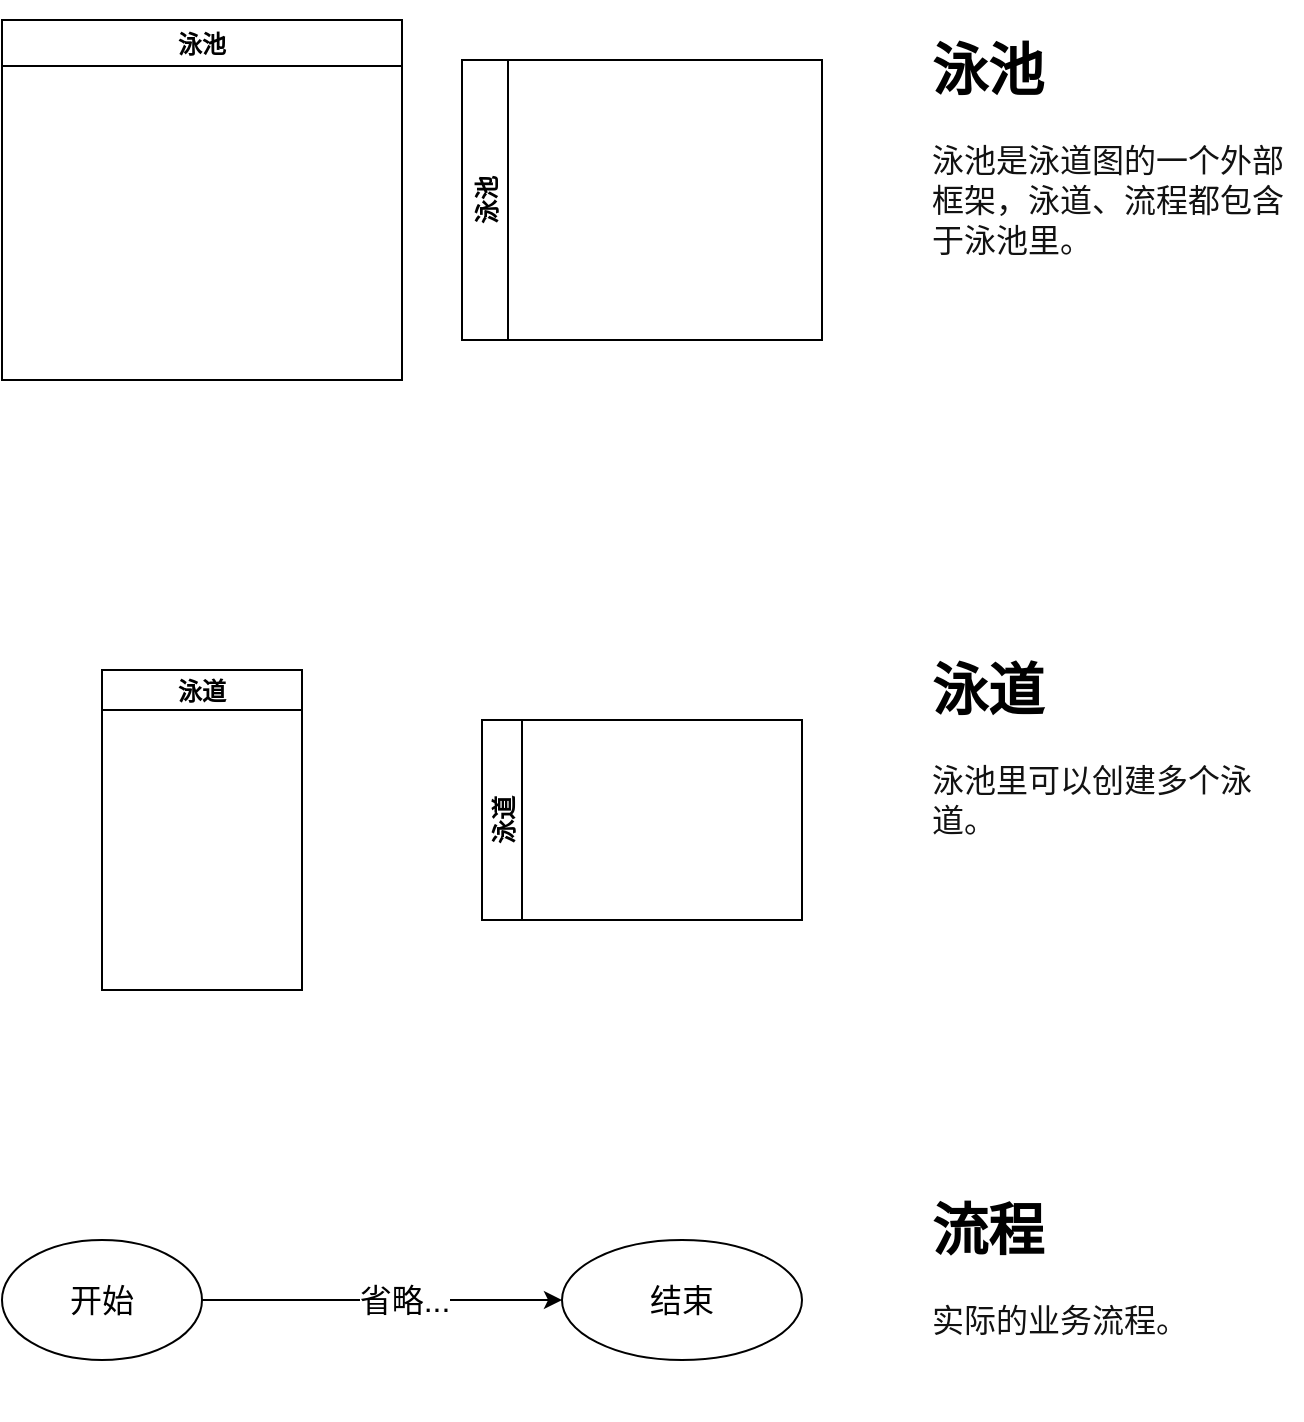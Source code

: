 <mxfile version="20.3.6" type="github" pages="2">
  <diagram id="GXhX6jC5iqUcomsxgwTn" name="基本符号">
    <mxGraphModel dx="1422" dy="762" grid="1" gridSize="10" guides="1" tooltips="1" connect="1" arrows="1" fold="1" page="1" pageScale="1" pageWidth="827" pageHeight="1169" math="0" shadow="0">
      <root>
        <mxCell id="0" />
        <mxCell id="1" parent="0" />
        <mxCell id="Mg6yW10BVSfr79F43OK0-6" value="泳池" style="swimlane;" vertex="1" parent="1">
          <mxGeometry x="130" y="100" width="200" height="180" as="geometry" />
        </mxCell>
        <mxCell id="Mg6yW10BVSfr79F43OK0-8" value="泳道" style="swimlane;startSize=20;direction=east;rotation=-90;" vertex="1" parent="1">
          <mxGeometry x="400" y="420" width="100" height="160" as="geometry" />
        </mxCell>
        <mxCell id="Mg6yW10BVSfr79F43OK0-11" value="&lt;h1&gt;泳池&lt;/h1&gt;&lt;p&gt;&lt;span style=&quot;color: rgb(18, 18, 18); font-family: -apple-system, BlinkMacSystemFont, &amp;quot;Helvetica Neue&amp;quot;, &amp;quot;PingFang SC&amp;quot;, &amp;quot;Microsoft YaHei&amp;quot;, &amp;quot;Source Han Sans SC&amp;quot;, &amp;quot;Noto Sans CJK SC&amp;quot;, &amp;quot;WenQuanYi Micro Hei&amp;quot;, sans-serif; font-size: medium; background-color: rgb(255, 255, 255);&quot;&gt;泳池是泳道图的一个外部框架，泳道、流程都包含于泳池里。&lt;/span&gt;&lt;br&gt;&lt;/p&gt;" style="text;html=1;strokeColor=none;fillColor=none;spacing=5;spacingTop=-20;whiteSpace=wrap;overflow=hidden;rounded=0;shadow=0;fontFamily=阿里汉仪智能黑体;fontSource=https%3A%2F%2Fhellowebfonts.oss-cn-beijing.aliyuncs.com%2F698F3099-E62F-4C3B-B30A-04FB735069FE%2F202209%2F44C5C1037925EC78.ttf;fontSize=14;" vertex="1" parent="1">
          <mxGeometry x="590" y="100" width="190" height="120" as="geometry" />
        </mxCell>
        <mxCell id="Mg6yW10BVSfr79F43OK0-12" value="&lt;h1&gt;泳道&lt;/h1&gt;&lt;p&gt;&lt;span style=&quot;color: rgb(18, 18, 18); font-family: -apple-system, BlinkMacSystemFont, &amp;quot;Helvetica Neue&amp;quot;, &amp;quot;PingFang SC&amp;quot;, &amp;quot;Microsoft YaHei&amp;quot;, &amp;quot;Source Han Sans SC&amp;quot;, &amp;quot;Noto Sans CJK SC&amp;quot;, &amp;quot;WenQuanYi Micro Hei&amp;quot;, sans-serif; font-size: medium; background-color: rgb(255, 255, 255);&quot;&gt;泳池里可以创建多个泳道。&lt;/span&gt;&lt;br&gt;&lt;/p&gt;" style="text;html=1;strokeColor=none;fillColor=none;spacing=5;spacingTop=-20;whiteSpace=wrap;overflow=hidden;rounded=0;shadow=0;fontFamily=阿里汉仪智能黑体;fontSource=https%3A%2F%2Fhellowebfonts.oss-cn-beijing.aliyuncs.com%2F698F3099-E62F-4C3B-B30A-04FB735069FE%2F202209%2F44C5C1037925EC78.ttf;fontSize=14;" vertex="1" parent="1">
          <mxGeometry x="590" y="410" width="190" height="120" as="geometry" />
        </mxCell>
        <mxCell id="Mg6yW10BVSfr79F43OK0-13" value="泳道" style="swimlane;startSize=20;" vertex="1" parent="1">
          <mxGeometry x="180" y="425" width="100" height="160" as="geometry" />
        </mxCell>
        <mxCell id="Mg6yW10BVSfr79F43OK0-14" value="泳池" style="swimlane;rotatable=1;container=1;rotation=-90;" vertex="1" parent="1">
          <mxGeometry x="380" y="100" width="140" height="180" as="geometry" />
        </mxCell>
        <mxCell id="Mg6yW10BVSfr79F43OK0-17" value="" style="edgeStyle=orthogonalEdgeStyle;rounded=0;orthogonalLoop=1;jettySize=auto;html=1;fontSize=16;" edge="1" parent="1" source="Mg6yW10BVSfr79F43OK0-15" target="Mg6yW10BVSfr79F43OK0-18">
          <mxGeometry relative="1" as="geometry">
            <mxPoint x="300" y="740" as="targetPoint" />
          </mxGeometry>
        </mxCell>
        <mxCell id="Mg6yW10BVSfr79F43OK0-20" value="省略..." style="edgeLabel;html=1;align=center;verticalAlign=middle;resizable=0;points=[];fontSize=16;" vertex="1" connectable="0" parent="Mg6yW10BVSfr79F43OK0-17">
          <mxGeometry x="0.256" relative="1" as="geometry">
            <mxPoint x="-12" as="offset" />
          </mxGeometry>
        </mxCell>
        <mxCell id="Mg6yW10BVSfr79F43OK0-15" value="开始" style="strokeWidth=1;html=1;shape=mxgraph.flowchart.start_1;whiteSpace=wrap;fontSize=16;" vertex="1" parent="1">
          <mxGeometry x="130" y="710" width="100" height="60" as="geometry" />
        </mxCell>
        <mxCell id="Mg6yW10BVSfr79F43OK0-18" value="结束" style="ellipse;whiteSpace=wrap;html=1;strokeWidth=1;fontSize=16;" vertex="1" parent="1">
          <mxGeometry x="410" y="710" width="120" height="60" as="geometry" />
        </mxCell>
        <mxCell id="Mg6yW10BVSfr79F43OK0-21" value="&lt;h1&gt;流程&lt;/h1&gt;&lt;p&gt;&lt;span style=&quot;color: rgb(18, 18, 18); font-family: -apple-system, BlinkMacSystemFont, &amp;quot;Helvetica Neue&amp;quot;, &amp;quot;PingFang SC&amp;quot;, &amp;quot;Microsoft YaHei&amp;quot;, &amp;quot;Source Han Sans SC&amp;quot;, &amp;quot;Noto Sans CJK SC&amp;quot;, &amp;quot;WenQuanYi Micro Hei&amp;quot;, sans-serif; font-size: medium; background-color: rgb(255, 255, 255);&quot;&gt;实际的业务流程。&lt;/span&gt;&lt;br&gt;&lt;/p&gt;" style="text;html=1;strokeColor=none;fillColor=none;spacing=5;spacingTop=-20;whiteSpace=wrap;overflow=hidden;rounded=0;shadow=0;fontFamily=阿里汉仪智能黑体;fontSource=https%3A%2F%2Fhellowebfonts.oss-cn-beijing.aliyuncs.com%2F698F3099-E62F-4C3B-B30A-04FB735069FE%2F202209%2F44C5C1037925EC78.ttf;fontSize=14;" vertex="1" parent="1">
          <mxGeometry x="590" y="680" width="190" height="120" as="geometry" />
        </mxCell>
      </root>
    </mxGraphModel>
  </diagram>
  <diagram id="8sFs9aMRgm1iuRI3HQ6i" name="基本结构">
    <mxGraphModel dx="1422" dy="762" grid="1" gridSize="10" guides="1" tooltips="1" connect="1" arrows="1" fold="1" page="1" pageScale="1" pageWidth="827" pageHeight="1169" math="0" shadow="0">
      <root>
        <mxCell id="0" />
        <mxCell id="1" parent="0" />
        <mxCell id="EPZ-zMadD5C4Gp11B3Kg-1" value="Pool" style="swimlane;html=1;childLayout=stackLayout;resizeParent=1;resizeParentMax=0;horizontal=0;startSize=20;horizontalStack=0;" vertex="1" parent="1">
          <mxGeometry x="20" y="20" width="450" height="360" as="geometry" />
        </mxCell>
        <mxCell id="EPZ-zMadD5C4Gp11B3Kg-2" value="" style="edgeStyle=orthogonalEdgeStyle;rounded=0;orthogonalLoop=1;jettySize=auto;html=1;dashed=1;endArrow=none;endFill=0;" edge="1" parent="EPZ-zMadD5C4Gp11B3Kg-1" source="EPZ-zMadD5C4Gp11B3Kg-9" target="EPZ-zMadD5C4Gp11B3Kg-15">
          <mxGeometry relative="1" as="geometry" />
        </mxCell>
        <mxCell id="EPZ-zMadD5C4Gp11B3Kg-3" style="edgeStyle=orthogonalEdgeStyle;rounded=0;orthogonalLoop=1;jettySize=auto;html=1;endArrow=classic;endFill=1;" edge="1" parent="EPZ-zMadD5C4Gp11B3Kg-1" source="EPZ-zMadD5C4Gp11B3Kg-16" target="EPZ-zMadD5C4Gp11B3Kg-11">
          <mxGeometry relative="1" as="geometry" />
        </mxCell>
        <mxCell id="EPZ-zMadD5C4Gp11B3Kg-4" style="edgeStyle=orthogonalEdgeStyle;rounded=0;orthogonalLoop=1;jettySize=auto;html=1;endArrow=classic;endFill=1;" edge="1" parent="EPZ-zMadD5C4Gp11B3Kg-1" source="EPZ-zMadD5C4Gp11B3Kg-16" target="EPZ-zMadD5C4Gp11B3Kg-19">
          <mxGeometry relative="1" as="geometry" />
        </mxCell>
        <mxCell id="EPZ-zMadD5C4Gp11B3Kg-5" style="edgeStyle=orthogonalEdgeStyle;rounded=0;orthogonalLoop=1;jettySize=auto;html=1;endArrow=classic;endFill=1;" edge="1" parent="EPZ-zMadD5C4Gp11B3Kg-1" source="EPZ-zMadD5C4Gp11B3Kg-15" target="EPZ-zMadD5C4Gp11B3Kg-20">
          <mxGeometry relative="1" as="geometry">
            <Array as="points">
              <mxPoint x="180" y="340" />
              <mxPoint x="400" y="340" />
            </Array>
          </mxGeometry>
        </mxCell>
        <mxCell id="EPZ-zMadD5C4Gp11B3Kg-6" value="Lane 1" style="swimlane;html=1;startSize=20;horizontal=0;" vertex="1" parent="EPZ-zMadD5C4Gp11B3Kg-1">
          <mxGeometry x="20" width="430" height="120" as="geometry" />
        </mxCell>
        <mxCell id="EPZ-zMadD5C4Gp11B3Kg-7" value="" style="edgeStyle=orthogonalEdgeStyle;rounded=0;orthogonalLoop=1;jettySize=auto;html=1;" edge="1" parent="EPZ-zMadD5C4Gp11B3Kg-6" source="EPZ-zMadD5C4Gp11B3Kg-8" target="EPZ-zMadD5C4Gp11B3Kg-9">
          <mxGeometry relative="1" as="geometry" />
        </mxCell>
        <mxCell id="EPZ-zMadD5C4Gp11B3Kg-8" value="开始" style="ellipse;whiteSpace=wrap;html=1;" vertex="1" parent="EPZ-zMadD5C4Gp11B3Kg-6">
          <mxGeometry x="40" y="40" width="40" height="40" as="geometry" />
        </mxCell>
        <mxCell id="EPZ-zMadD5C4Gp11B3Kg-9" value="" style="rounded=0;whiteSpace=wrap;html=1;fontFamily=Helvetica;fontSize=12;fontColor=#000000;align=center;" vertex="1" parent="EPZ-zMadD5C4Gp11B3Kg-6">
          <mxGeometry x="120" y="30" width="80" height="60" as="geometry" />
        </mxCell>
        <mxCell id="EPZ-zMadD5C4Gp11B3Kg-10" value="" style="edgeStyle=orthogonalEdgeStyle;rounded=0;orthogonalLoop=1;jettySize=auto;html=1;endArrow=classic;endFill=1;" edge="1" parent="EPZ-zMadD5C4Gp11B3Kg-6" source="EPZ-zMadD5C4Gp11B3Kg-11" target="EPZ-zMadD5C4Gp11B3Kg-12">
          <mxGeometry relative="1" as="geometry" />
        </mxCell>
        <mxCell id="EPZ-zMadD5C4Gp11B3Kg-11" value="" style="rounded=0;whiteSpace=wrap;html=1;fontFamily=Helvetica;fontSize=12;fontColor=#000000;align=center;" vertex="1" parent="EPZ-zMadD5C4Gp11B3Kg-6">
          <mxGeometry x="240" y="30" width="80" height="60" as="geometry" />
        </mxCell>
        <mxCell id="EPZ-zMadD5C4Gp11B3Kg-12" value="结束" style="ellipse;whiteSpace=wrap;html=1;" vertex="1" parent="EPZ-zMadD5C4Gp11B3Kg-6">
          <mxGeometry x="360" y="40" width="40" height="40" as="geometry" />
        </mxCell>
        <mxCell id="EPZ-zMadD5C4Gp11B3Kg-13" value="Lane 2" style="swimlane;html=1;startSize=20;horizontal=0;" vertex="1" parent="EPZ-zMadD5C4Gp11B3Kg-1">
          <mxGeometry x="20" y="120" width="430" height="120" as="geometry" />
        </mxCell>
        <mxCell id="EPZ-zMadD5C4Gp11B3Kg-14" value="" style="edgeStyle=orthogonalEdgeStyle;rounded=0;orthogonalLoop=1;jettySize=auto;html=1;endArrow=classic;endFill=1;" edge="1" parent="EPZ-zMadD5C4Gp11B3Kg-13" source="EPZ-zMadD5C4Gp11B3Kg-15" target="EPZ-zMadD5C4Gp11B3Kg-16">
          <mxGeometry relative="1" as="geometry" />
        </mxCell>
        <mxCell id="EPZ-zMadD5C4Gp11B3Kg-15" value="" style="rounded=0;whiteSpace=wrap;html=1;fontFamily=Helvetica;fontSize=12;fontColor=#000000;align=center;" vertex="1" parent="EPZ-zMadD5C4Gp11B3Kg-13">
          <mxGeometry x="120" y="30" width="80" height="60" as="geometry" />
        </mxCell>
        <mxCell id="EPZ-zMadD5C4Gp11B3Kg-16" value="" style="rhombus;whiteSpace=wrap;html=1;fontFamily=Helvetica;fontSize=12;fontColor=#000000;align=center;" vertex="1" parent="EPZ-zMadD5C4Gp11B3Kg-13">
          <mxGeometry x="260" y="40" width="40" height="40" as="geometry" />
        </mxCell>
        <mxCell id="EPZ-zMadD5C4Gp11B3Kg-17" value="Lane 3" style="swimlane;html=1;startSize=20;horizontal=0;" vertex="1" parent="EPZ-zMadD5C4Gp11B3Kg-1">
          <mxGeometry x="20" y="240" width="430" height="120" as="geometry" />
        </mxCell>
        <mxCell id="EPZ-zMadD5C4Gp11B3Kg-18" value="" style="edgeStyle=orthogonalEdgeStyle;rounded=0;orthogonalLoop=1;jettySize=auto;html=1;endArrow=classic;endFill=1;" edge="1" parent="EPZ-zMadD5C4Gp11B3Kg-17" source="EPZ-zMadD5C4Gp11B3Kg-19" target="EPZ-zMadD5C4Gp11B3Kg-20">
          <mxGeometry relative="1" as="geometry" />
        </mxCell>
        <mxCell id="EPZ-zMadD5C4Gp11B3Kg-19" value="" style="rounded=0;whiteSpace=wrap;html=1;fontFamily=Helvetica;fontSize=12;fontColor=#000000;align=center;" vertex="1" parent="EPZ-zMadD5C4Gp11B3Kg-17">
          <mxGeometry x="240" y="20" width="80" height="60" as="geometry" />
        </mxCell>
        <mxCell id="EPZ-zMadD5C4Gp11B3Kg-20" value="" style="rhombus;whiteSpace=wrap;html=1;fontFamily=Helvetica;fontSize=12;fontColor=#000000;align=center;" vertex="1" parent="EPZ-zMadD5C4Gp11B3Kg-17">
          <mxGeometry x="360" y="30" width="40" height="40" as="geometry" />
        </mxCell>
      </root>
    </mxGraphModel>
  </diagram>
</mxfile>

